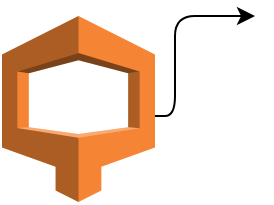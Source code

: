 <mxfile version="12.6.6" type="github"><diagram id="trlwbMWTklurseh1DJun" name="Page-1"><mxGraphModel dx="1141" dy="773" grid="1" gridSize="10" guides="1" tooltips="1" connect="1" arrows="1" fold="1" page="1" pageScale="1" pageWidth="850" pageHeight="1100" math="0" shadow="0"><root><mxCell id="0"/><mxCell id="1" parent="0"/><mxCell id="5G_tEEZ-Y6gtzXZ4coDq-1" value="" style="outlineConnect=0;dashed=0;verticalLabelPosition=bottom;verticalAlign=top;align=center;html=1;shape=mxgraph.aws3.cloudsearch;fillColor=#F58534;gradientColor=none;" vertex="1" parent="1"><mxGeometry x="280" y="240" width="76.5" height="93" as="geometry"/></mxCell><mxCell id="5G_tEEZ-Y6gtzXZ4coDq-2" value="" style="edgeStyle=elbowEdgeStyle;elbow=horizontal;endArrow=classic;html=1;" edge="1" parent="1"><mxGeometry width="50" height="50" relative="1" as="geometry"><mxPoint x="356.5" y="290" as="sourcePoint"/><mxPoint x="406.5" y="240" as="targetPoint"/><Array as="points"><mxPoint x="366.5" y="260"/></Array></mxGeometry></mxCell></root></mxGraphModel></diagram></mxfile>